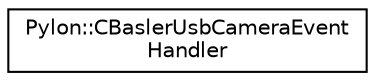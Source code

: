 digraph "Graphical Class Hierarchy"
{
  edge [fontname="Helvetica",fontsize="10",labelfontname="Helvetica",labelfontsize="10"];
  node [fontname="Helvetica",fontsize="10",shape=record];
  rankdir="LR";
  Node1 [label="Pylon::CBaslerUsbCameraEvent\lHandler",height=0.2,width=0.4,color="black", fillcolor="white", style="filled",URL="$class_pylon_1_1_c_basler_usb_camera_event_handler.html",tooltip="The camera event handler base class. "];
}
